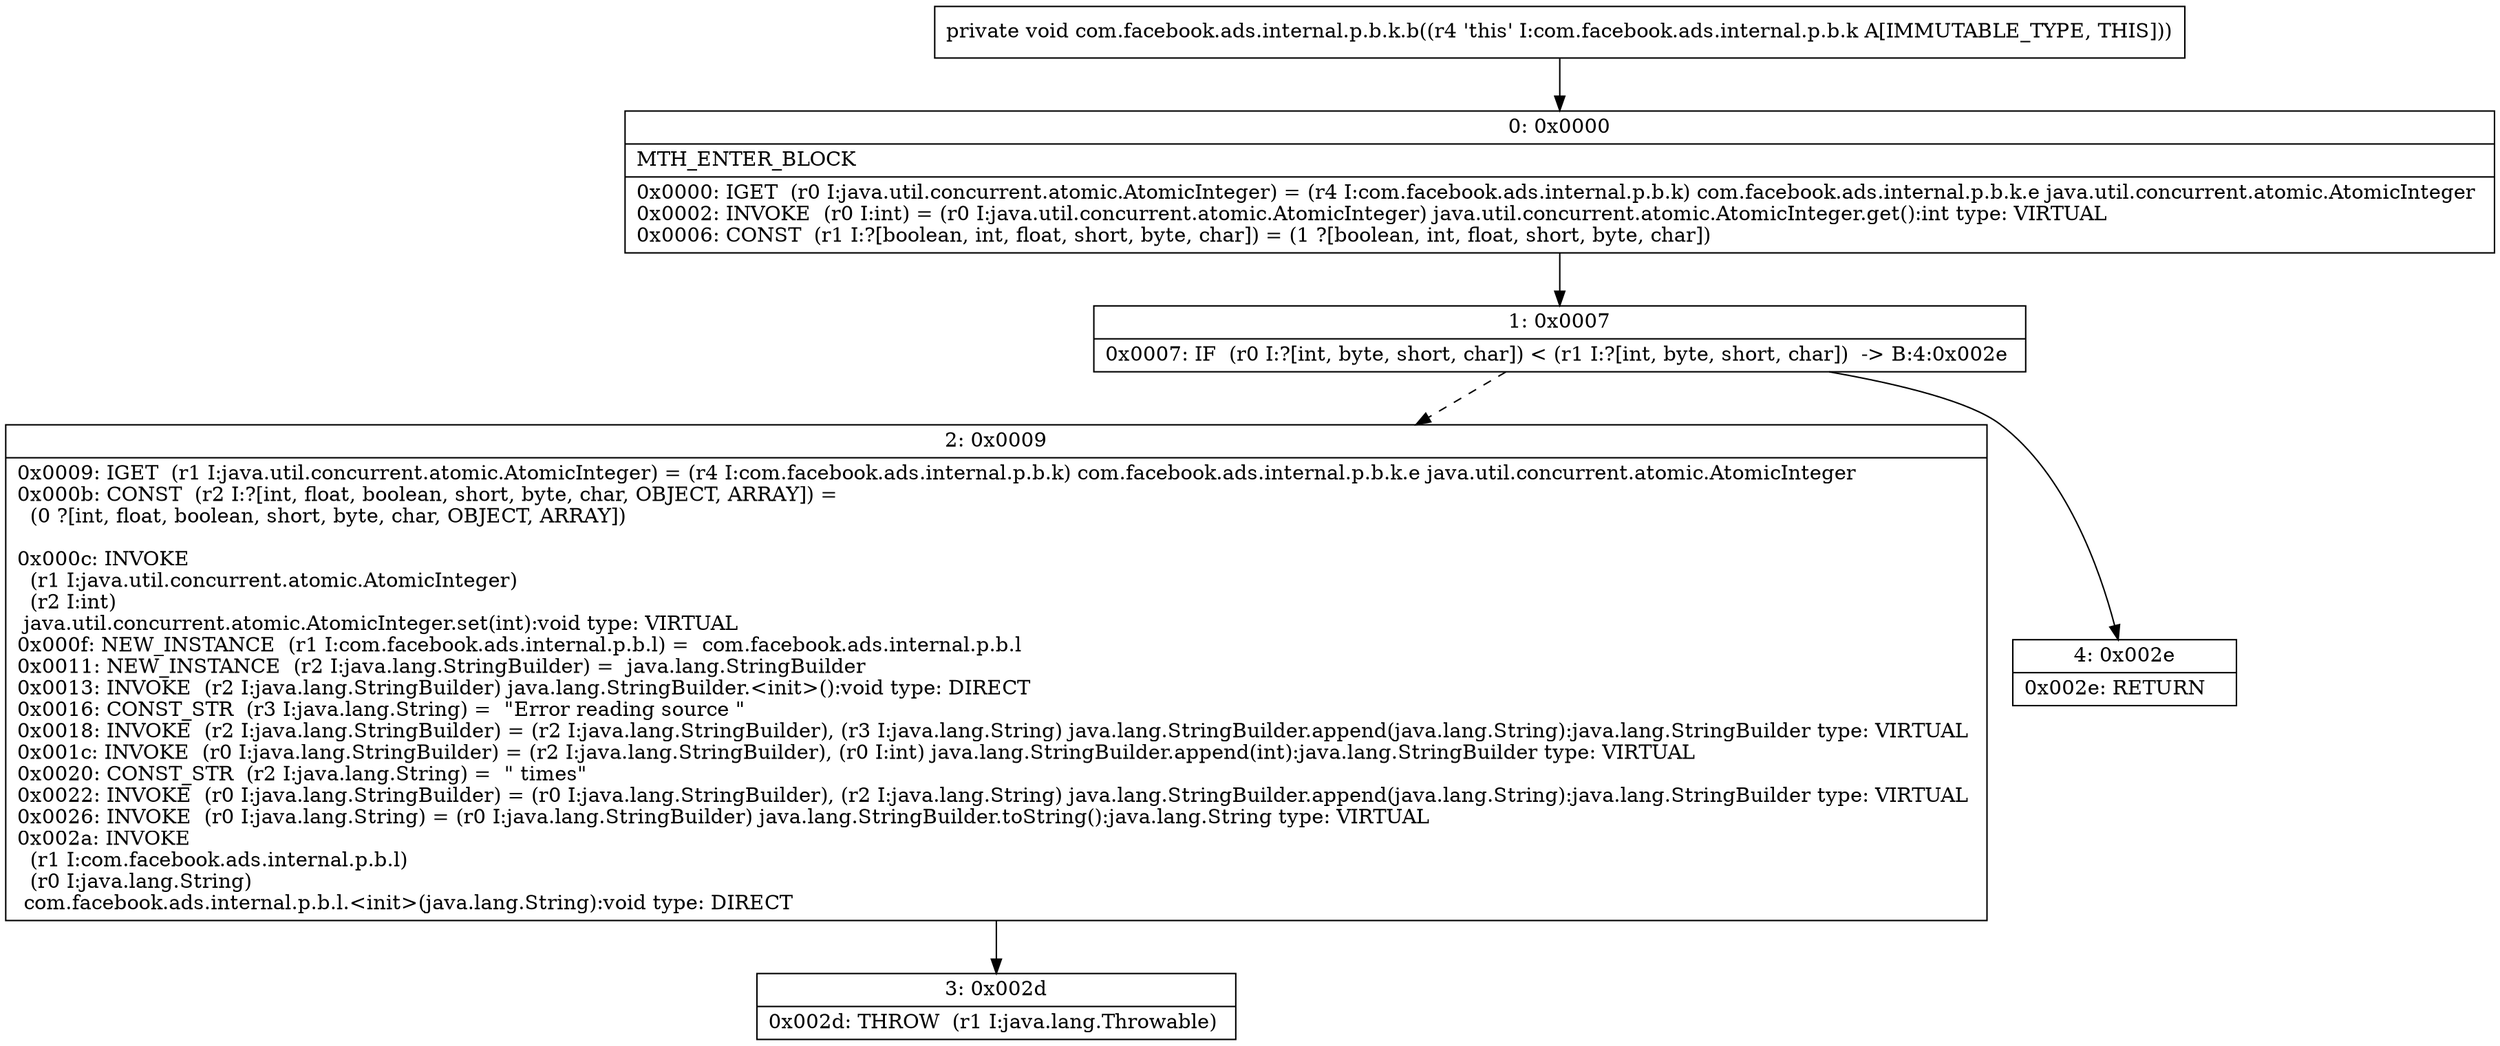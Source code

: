 digraph "CFG forcom.facebook.ads.internal.p.b.k.b()V" {
Node_0 [shape=record,label="{0\:\ 0x0000|MTH_ENTER_BLOCK\l|0x0000: IGET  (r0 I:java.util.concurrent.atomic.AtomicInteger) = (r4 I:com.facebook.ads.internal.p.b.k) com.facebook.ads.internal.p.b.k.e java.util.concurrent.atomic.AtomicInteger \l0x0002: INVOKE  (r0 I:int) = (r0 I:java.util.concurrent.atomic.AtomicInteger) java.util.concurrent.atomic.AtomicInteger.get():int type: VIRTUAL \l0x0006: CONST  (r1 I:?[boolean, int, float, short, byte, char]) = (1 ?[boolean, int, float, short, byte, char]) \l}"];
Node_1 [shape=record,label="{1\:\ 0x0007|0x0007: IF  (r0 I:?[int, byte, short, char]) \< (r1 I:?[int, byte, short, char])  \-\> B:4:0x002e \l}"];
Node_2 [shape=record,label="{2\:\ 0x0009|0x0009: IGET  (r1 I:java.util.concurrent.atomic.AtomicInteger) = (r4 I:com.facebook.ads.internal.p.b.k) com.facebook.ads.internal.p.b.k.e java.util.concurrent.atomic.AtomicInteger \l0x000b: CONST  (r2 I:?[int, float, boolean, short, byte, char, OBJECT, ARRAY]) = \l  (0 ?[int, float, boolean, short, byte, char, OBJECT, ARRAY])\l \l0x000c: INVOKE  \l  (r1 I:java.util.concurrent.atomic.AtomicInteger)\l  (r2 I:int)\l java.util.concurrent.atomic.AtomicInteger.set(int):void type: VIRTUAL \l0x000f: NEW_INSTANCE  (r1 I:com.facebook.ads.internal.p.b.l) =  com.facebook.ads.internal.p.b.l \l0x0011: NEW_INSTANCE  (r2 I:java.lang.StringBuilder) =  java.lang.StringBuilder \l0x0013: INVOKE  (r2 I:java.lang.StringBuilder) java.lang.StringBuilder.\<init\>():void type: DIRECT \l0x0016: CONST_STR  (r3 I:java.lang.String) =  \"Error reading source \" \l0x0018: INVOKE  (r2 I:java.lang.StringBuilder) = (r2 I:java.lang.StringBuilder), (r3 I:java.lang.String) java.lang.StringBuilder.append(java.lang.String):java.lang.StringBuilder type: VIRTUAL \l0x001c: INVOKE  (r0 I:java.lang.StringBuilder) = (r2 I:java.lang.StringBuilder), (r0 I:int) java.lang.StringBuilder.append(int):java.lang.StringBuilder type: VIRTUAL \l0x0020: CONST_STR  (r2 I:java.lang.String) =  \" times\" \l0x0022: INVOKE  (r0 I:java.lang.StringBuilder) = (r0 I:java.lang.StringBuilder), (r2 I:java.lang.String) java.lang.StringBuilder.append(java.lang.String):java.lang.StringBuilder type: VIRTUAL \l0x0026: INVOKE  (r0 I:java.lang.String) = (r0 I:java.lang.StringBuilder) java.lang.StringBuilder.toString():java.lang.String type: VIRTUAL \l0x002a: INVOKE  \l  (r1 I:com.facebook.ads.internal.p.b.l)\l  (r0 I:java.lang.String)\l com.facebook.ads.internal.p.b.l.\<init\>(java.lang.String):void type: DIRECT \l}"];
Node_3 [shape=record,label="{3\:\ 0x002d|0x002d: THROW  (r1 I:java.lang.Throwable) \l}"];
Node_4 [shape=record,label="{4\:\ 0x002e|0x002e: RETURN   \l}"];
MethodNode[shape=record,label="{private void com.facebook.ads.internal.p.b.k.b((r4 'this' I:com.facebook.ads.internal.p.b.k A[IMMUTABLE_TYPE, THIS])) }"];
MethodNode -> Node_0;
Node_0 -> Node_1;
Node_1 -> Node_2[style=dashed];
Node_1 -> Node_4;
Node_2 -> Node_3;
}

